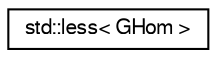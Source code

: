 digraph "Graphical Class Hierarchy"
{
  edge [fontname="FreeSans",fontsize="10",labelfontname="FreeSans",labelfontsize="10"];
  node [fontname="FreeSans",fontsize="10",shape=record];
  rankdir="LR";
  Node1 [label="std::less\< GHom \>",height=0.2,width=0.4,color="black", fillcolor="white", style="filled",URL="$structstd_1_1less_3_01GHom_01_4.html",tooltip="Compares two GHom in hash tables. "];
}
